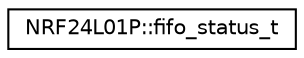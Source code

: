 digraph "Graphical Class Hierarchy"
{
  edge [fontname="Helvetica",fontsize="10",labelfontname="Helvetica",labelfontsize="10"];
  node [fontname="Helvetica",fontsize="10",shape=record];
  rankdir="LR";
  Node1 [label="NRF24L01P::fifo_status_t",height=0.2,width=0.4,color="black", fillcolor="white", style="filled",URL="$d7/d01/unionNRF24L01P_1_1fifo__status__t.html"];
}
